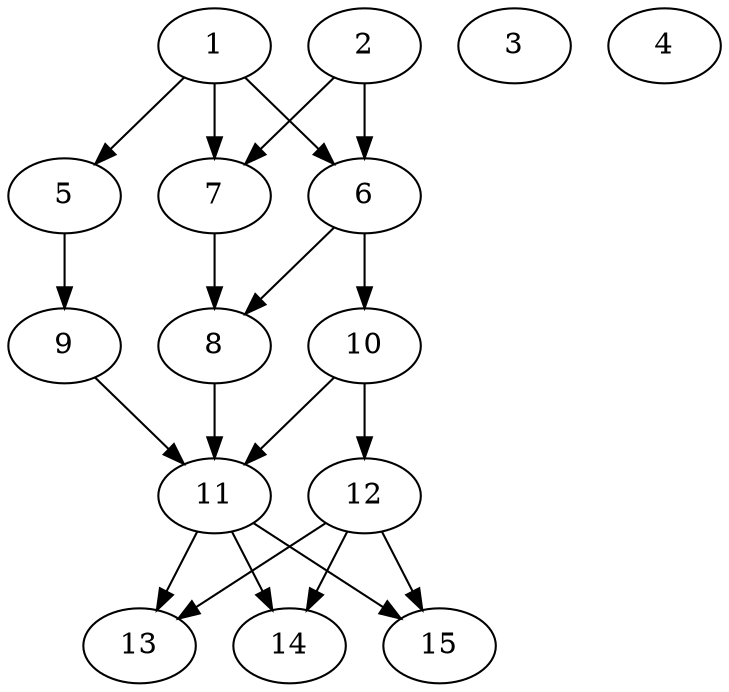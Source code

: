 // DAG automatically generated by daggen at Thu Oct  3 13:59:27 2019
// ./daggen --dot -n 15 --ccr 0.3 --fat 0.5 --regular 0.5 --density 0.7 --mindata 5242880 --maxdata 52428800 
digraph G {
  1 [size="92788053", alpha="0.06", expect_size="27836416"] 
  1 -> 5 [size ="27836416"]
  1 -> 6 [size ="27836416"]
  1 -> 7 [size ="27836416"]
  2 [size="158900907", alpha="0.10", expect_size="47670272"] 
  2 -> 6 [size ="47670272"]
  2 -> 7 [size ="47670272"]
  3 [size="69212160", alpha="0.19", expect_size="20763648"] 
  4 [size="47254187", alpha="0.17", expect_size="14176256"] 
  5 [size="35269973", alpha="0.12", expect_size="10580992"] 
  5 -> 9 [size ="10580992"]
  6 [size="164669440", alpha="0.20", expect_size="49400832"] 
  6 -> 8 [size ="49400832"]
  6 -> 10 [size ="49400832"]
  7 [size="47950507", alpha="0.07", expect_size="14385152"] 
  7 -> 8 [size ="14385152"]
  8 [size="142991360", alpha="0.14", expect_size="42897408"] 
  8 -> 11 [size ="42897408"]
  9 [size="105485653", alpha="0.11", expect_size="31645696"] 
  9 -> 11 [size ="31645696"]
  10 [size="62378667", alpha="0.16", expect_size="18713600"] 
  10 -> 11 [size ="18713600"]
  10 -> 12 [size ="18713600"]
  11 [size="142202880", alpha="0.07", expect_size="42660864"] 
  11 -> 13 [size ="42660864"]
  11 -> 14 [size ="42660864"]
  11 -> 15 [size ="42660864"]
  12 [size="34921813", alpha="0.16", expect_size="10476544"] 
  12 -> 13 [size ="10476544"]
  12 -> 14 [size ="10476544"]
  12 -> 15 [size ="10476544"]
  13 [size="110284800", alpha="0.14", expect_size="33085440"] 
  14 [size="104188587", alpha="0.15", expect_size="31256576"] 
  15 [size="82090667", alpha="0.19", expect_size="24627200"] 
}
